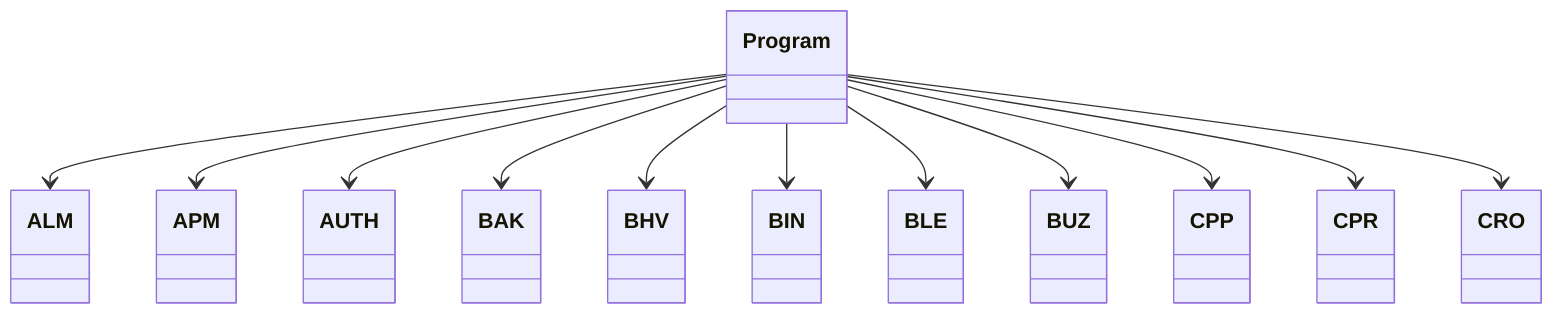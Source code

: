 classDiagram 
Program --> ALM
Program --> APM
Program --> AUTH
Program --> BAK
Program --> BHV
Program --> BIN
Program --> BLE
Program --> BUZ
Program --> CPP
Program --> CPR
Program --> CRO